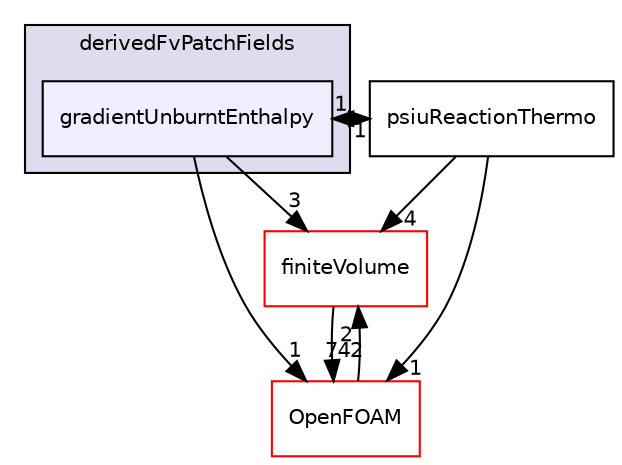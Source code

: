 digraph "src/thermophysicalModels/reactionThermo/derivedFvPatchFields/gradientUnburntEnthalpy" {
  bgcolor=transparent;
  compound=true
  node [ fontsize="10", fontname="Helvetica"];
  edge [ labelfontsize="10", labelfontname="Helvetica"];
  subgraph clusterdir_b4a598cc3c8559f97d66ffab99cf62b6 {
    graph [ bgcolor="#ddddee", pencolor="black", label="derivedFvPatchFields" fontname="Helvetica", fontsize="10", URL="dir_b4a598cc3c8559f97d66ffab99cf62b6.html"]
  dir_120443541adcb7f157ecd1ce0ef12afa [shape=box, label="gradientUnburntEnthalpy", style="filled", fillcolor="#eeeeff", pencolor="black", URL="dir_120443541adcb7f157ecd1ce0ef12afa.html"];
  }
  dir_9bd15774b555cf7259a6fa18f99fe99b [shape=box label="finiteVolume" color="red" URL="dir_9bd15774b555cf7259a6fa18f99fe99b.html"];
  dir_6ec41dc007f4135099c235859d62b1cb [shape=box label="psiuReactionThermo" URL="dir_6ec41dc007f4135099c235859d62b1cb.html"];
  dir_c5473ff19b20e6ec4dfe5c310b3778a8 [shape=box label="OpenFOAM" color="red" URL="dir_c5473ff19b20e6ec4dfe5c310b3778a8.html"];
  dir_9bd15774b555cf7259a6fa18f99fe99b->dir_c5473ff19b20e6ec4dfe5c310b3778a8 [headlabel="742", labeldistance=1.5 headhref="dir_000894_001892.html"];
  dir_6ec41dc007f4135099c235859d62b1cb->dir_9bd15774b555cf7259a6fa18f99fe99b [headlabel="4", labeldistance=1.5 headhref="dir_002850_000894.html"];
  dir_6ec41dc007f4135099c235859d62b1cb->dir_120443541adcb7f157ecd1ce0ef12afa [headlabel="1", labeldistance=1.5 headhref="dir_002850_002833.html"];
  dir_6ec41dc007f4135099c235859d62b1cb->dir_c5473ff19b20e6ec4dfe5c310b3778a8 [headlabel="1", labeldistance=1.5 headhref="dir_002850_001892.html"];
  dir_120443541adcb7f157ecd1ce0ef12afa->dir_9bd15774b555cf7259a6fa18f99fe99b [headlabel="3", labeldistance=1.5 headhref="dir_002833_000894.html"];
  dir_120443541adcb7f157ecd1ce0ef12afa->dir_6ec41dc007f4135099c235859d62b1cb [headlabel="1", labeldistance=1.5 headhref="dir_002833_002850.html"];
  dir_120443541adcb7f157ecd1ce0ef12afa->dir_c5473ff19b20e6ec4dfe5c310b3778a8 [headlabel="1", labeldistance=1.5 headhref="dir_002833_001892.html"];
  dir_c5473ff19b20e6ec4dfe5c310b3778a8->dir_9bd15774b555cf7259a6fa18f99fe99b [headlabel="2", labeldistance=1.5 headhref="dir_001892_000894.html"];
}
